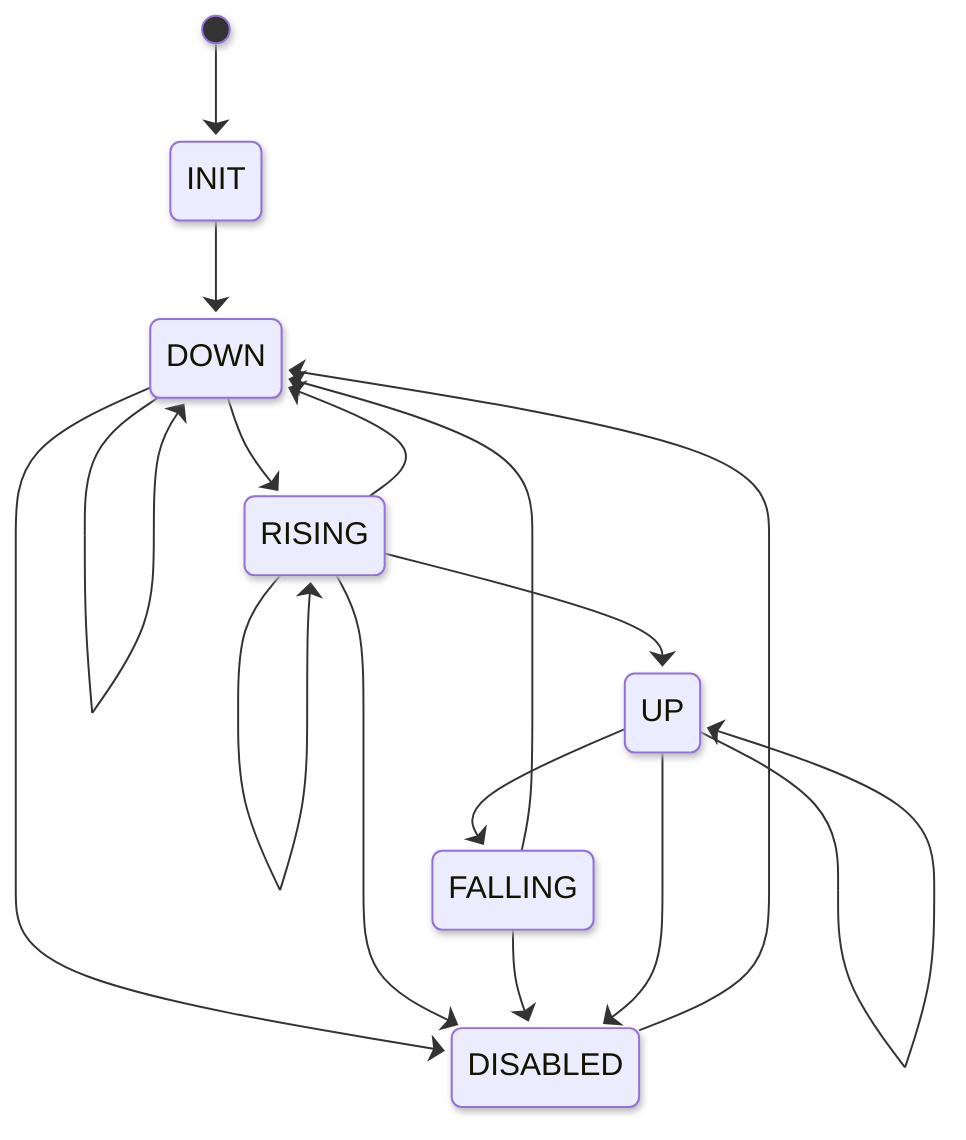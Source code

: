 ---
config:
  look: neo
  theme: default
---
stateDiagram
  direction TB
  [*] --> INIT
  INIT --> DOWN
  DOWN --> RISING
  RISING --> DOWN
  RISING --> UP
  UP --> FALLING
  FALLING --> DOWN
  DOWN --> DOWN
  RISING --> RISING
  UP --> UP
  DOWN --> DISABLED
  RISING --> DISABLED
  FALLING --> DISABLED
  UP --> DISABLED
  DISABLED --> DOWN